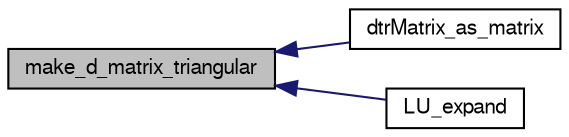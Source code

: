 digraph G
{
  edge [fontname="FreeSans",fontsize=10,labelfontname="FreeSans",labelfontsize=10];
  node [fontname="FreeSans",fontsize=10,shape=record];
  rankdir=LR;
  Node1 [label="make_d_matrix_triangular",height=0.2,width=0.4,color="black", fillcolor="grey75", style="filled" fontcolor="black"];
  Node1 -> Node2 [dir=back,color="midnightblue",fontsize=10,style="solid",fontname="FreeSans"];
  Node2 [label="dtrMatrix_as_matrix",height=0.2,width=0.4,color="black", fillcolor="white", style="filled",URL="$dtrMatrix_8h.html#04120fadac4a52bcedbcb1a5804763ca"];
  Node1 -> Node3 [dir=back,color="midnightblue",fontsize=10,style="solid",fontname="FreeSans"];
  Node3 [label="LU_expand",height=0.2,width=0.4,color="black", fillcolor="white", style="filled",URL="$factorizations_8h.html#0ec00f455c00bf1b862139fe6d4a265a"];
}
